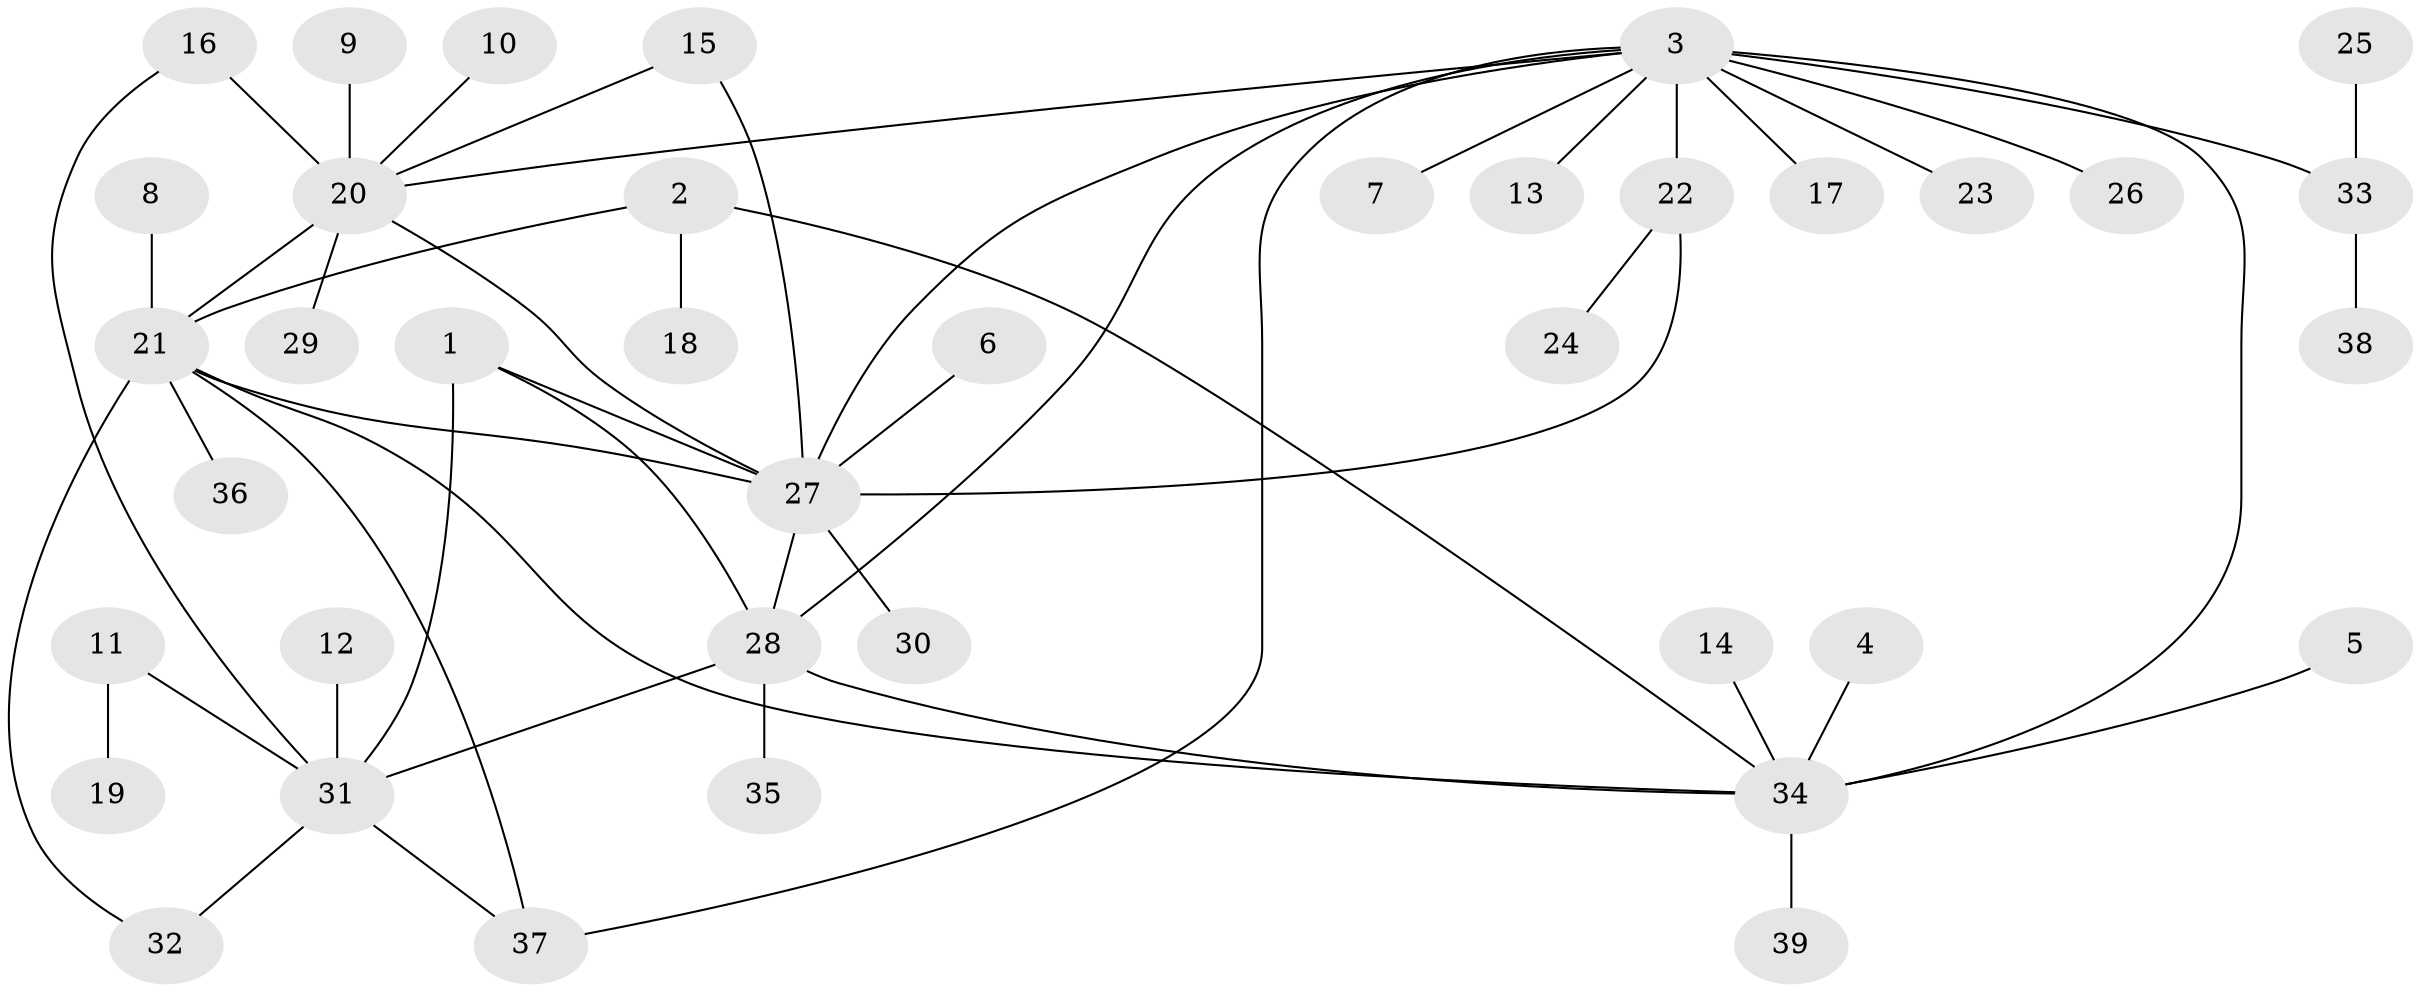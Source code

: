 // original degree distribution, {8: 0.0273972602739726, 6: 0.0273972602739726, 4: 0.0547945205479452, 7: 0.0136986301369863, 3: 0.136986301369863, 10: 0.0410958904109589, 1: 0.5205479452054794, 5: 0.0136986301369863, 2: 0.1643835616438356}
// Generated by graph-tools (version 1.1) at 2025/26/03/09/25 03:26:44]
// undirected, 39 vertices, 52 edges
graph export_dot {
graph [start="1"]
  node [color=gray90,style=filled];
  1;
  2;
  3;
  4;
  5;
  6;
  7;
  8;
  9;
  10;
  11;
  12;
  13;
  14;
  15;
  16;
  17;
  18;
  19;
  20;
  21;
  22;
  23;
  24;
  25;
  26;
  27;
  28;
  29;
  30;
  31;
  32;
  33;
  34;
  35;
  36;
  37;
  38;
  39;
  1 -- 27 [weight=1.0];
  1 -- 28 [weight=1.0];
  1 -- 31 [weight=1.0];
  2 -- 18 [weight=1.0];
  2 -- 21 [weight=1.0];
  2 -- 34 [weight=1.0];
  3 -- 7 [weight=1.0];
  3 -- 13 [weight=1.0];
  3 -- 17 [weight=1.0];
  3 -- 20 [weight=1.0];
  3 -- 22 [weight=1.0];
  3 -- 23 [weight=1.0];
  3 -- 26 [weight=1.0];
  3 -- 27 [weight=1.0];
  3 -- 28 [weight=1.0];
  3 -- 33 [weight=1.0];
  3 -- 34 [weight=2.0];
  3 -- 37 [weight=1.0];
  4 -- 34 [weight=1.0];
  5 -- 34 [weight=1.0];
  6 -- 27 [weight=1.0];
  8 -- 21 [weight=1.0];
  9 -- 20 [weight=1.0];
  10 -- 20 [weight=1.0];
  11 -- 19 [weight=1.0];
  11 -- 31 [weight=1.0];
  12 -- 31 [weight=1.0];
  14 -- 34 [weight=1.0];
  15 -- 20 [weight=1.0];
  15 -- 27 [weight=1.0];
  16 -- 20 [weight=2.0];
  16 -- 31 [weight=1.0];
  20 -- 21 [weight=1.0];
  20 -- 27 [weight=1.0];
  20 -- 29 [weight=1.0];
  21 -- 27 [weight=1.0];
  21 -- 32 [weight=1.0];
  21 -- 34 [weight=1.0];
  21 -- 36 [weight=1.0];
  21 -- 37 [weight=1.0];
  22 -- 24 [weight=1.0];
  22 -- 27 [weight=1.0];
  25 -- 33 [weight=1.0];
  27 -- 28 [weight=1.0];
  27 -- 30 [weight=1.0];
  28 -- 31 [weight=1.0];
  28 -- 34 [weight=1.0];
  28 -- 35 [weight=1.0];
  31 -- 32 [weight=1.0];
  31 -- 37 [weight=1.0];
  33 -- 38 [weight=1.0];
  34 -- 39 [weight=1.0];
}
